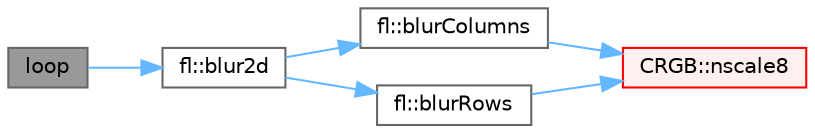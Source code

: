 digraph "loop"
{
 // INTERACTIVE_SVG=YES
 // LATEX_PDF_SIZE
  bgcolor="transparent";
  edge [fontname=Helvetica,fontsize=10,labelfontname=Helvetica,labelfontsize=10];
  node [fontname=Helvetica,fontsize=10,shape=box,height=0.2,width=0.4];
  rankdir="LR";
  Node1 [id="Node000001",label="loop",height=0.2,width=0.4,color="gray40", fillcolor="grey60", style="filled", fontcolor="black",tooltip=" "];
  Node1 -> Node2 [id="edge1_Node000001_Node000002",color="steelblue1",style="solid",tooltip=" "];
  Node2 [id="Node000002",label="fl::blur2d",height=0.2,width=0.4,color="grey40", fillcolor="white", style="filled",URL="$d5/d3d/group___color_blurs_ga868989588bffbf00f97f91e6d98adc8d.html#ga868989588bffbf00f97f91e6d98adc8d",tooltip="Two-dimensional blur filter."];
  Node2 -> Node3 [id="edge2_Node000002_Node000003",color="steelblue1",style="solid",tooltip=" "];
  Node3 [id="Node000003",label="fl::blurColumns",height=0.2,width=0.4,color="grey40", fillcolor="white", style="filled",URL="$d5/d3d/group___color_blurs_ga85831e1d1b3ea3468f0c4d39baf66378.html#ga85831e1d1b3ea3468f0c4d39baf66378",tooltip="Perform a blur1d() on every column of a rectangular matrix."];
  Node3 -> Node4 [id="edge3_Node000003_Node000004",color="steelblue1",style="solid",tooltip=" "];
  Node4 [id="Node000004",label="CRGB::nscale8",height=0.2,width=0.4,color="red", fillcolor="#FFF0F0", style="filled",URL="$d7/d82/struct_c_r_g_b_a5a3c3370a7de840ac31c07f6dc9bdb63.html#a5a3c3370a7de840ac31c07f6dc9bdb63",tooltip="Scale down a RGB to N/256ths of its current brightness, using \"plain math\" dimming rules."];
  Node2 -> Node9 [id="edge4_Node000002_Node000009",color="steelblue1",style="solid",tooltip=" "];
  Node9 [id="Node000009",label="fl::blurRows",height=0.2,width=0.4,color="grey40", fillcolor="white", style="filled",URL="$d5/d3d/group___color_blurs_gae784c48b029a7a4da1f0e831792f2aae.html#gae784c48b029a7a4da1f0e831792f2aae",tooltip="Perform a blur1d() on every row of a rectangular matrix."];
  Node9 -> Node4 [id="edge5_Node000009_Node000004",color="steelblue1",style="solid",tooltip=" "];
}
